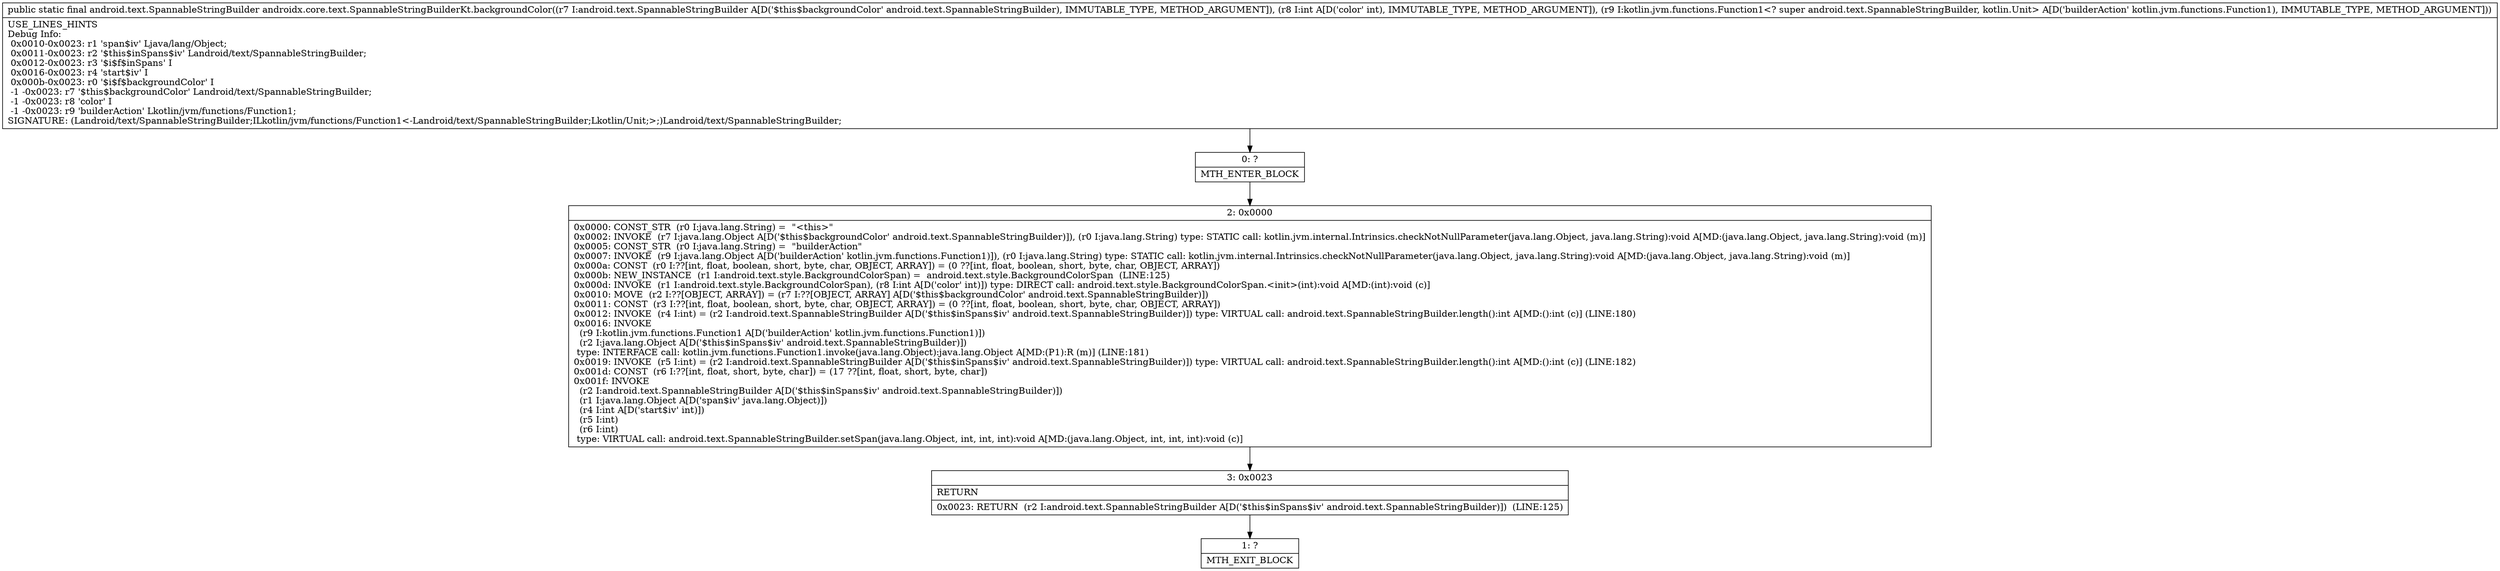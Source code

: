 digraph "CFG forandroidx.core.text.SpannableStringBuilderKt.backgroundColor(Landroid\/text\/SpannableStringBuilder;ILkotlin\/jvm\/functions\/Function1;)Landroid\/text\/SpannableStringBuilder;" {
Node_0 [shape=record,label="{0\:\ ?|MTH_ENTER_BLOCK\l}"];
Node_2 [shape=record,label="{2\:\ 0x0000|0x0000: CONST_STR  (r0 I:java.lang.String) =  \"\<this\>\" \l0x0002: INVOKE  (r7 I:java.lang.Object A[D('$this$backgroundColor' android.text.SpannableStringBuilder)]), (r0 I:java.lang.String) type: STATIC call: kotlin.jvm.internal.Intrinsics.checkNotNullParameter(java.lang.Object, java.lang.String):void A[MD:(java.lang.Object, java.lang.String):void (m)]\l0x0005: CONST_STR  (r0 I:java.lang.String) =  \"builderAction\" \l0x0007: INVOKE  (r9 I:java.lang.Object A[D('builderAction' kotlin.jvm.functions.Function1)]), (r0 I:java.lang.String) type: STATIC call: kotlin.jvm.internal.Intrinsics.checkNotNullParameter(java.lang.Object, java.lang.String):void A[MD:(java.lang.Object, java.lang.String):void (m)]\l0x000a: CONST  (r0 I:??[int, float, boolean, short, byte, char, OBJECT, ARRAY]) = (0 ??[int, float, boolean, short, byte, char, OBJECT, ARRAY]) \l0x000b: NEW_INSTANCE  (r1 I:android.text.style.BackgroundColorSpan) =  android.text.style.BackgroundColorSpan  (LINE:125)\l0x000d: INVOKE  (r1 I:android.text.style.BackgroundColorSpan), (r8 I:int A[D('color' int)]) type: DIRECT call: android.text.style.BackgroundColorSpan.\<init\>(int):void A[MD:(int):void (c)]\l0x0010: MOVE  (r2 I:??[OBJECT, ARRAY]) = (r7 I:??[OBJECT, ARRAY] A[D('$this$backgroundColor' android.text.SpannableStringBuilder)]) \l0x0011: CONST  (r3 I:??[int, float, boolean, short, byte, char, OBJECT, ARRAY]) = (0 ??[int, float, boolean, short, byte, char, OBJECT, ARRAY]) \l0x0012: INVOKE  (r4 I:int) = (r2 I:android.text.SpannableStringBuilder A[D('$this$inSpans$iv' android.text.SpannableStringBuilder)]) type: VIRTUAL call: android.text.SpannableStringBuilder.length():int A[MD:():int (c)] (LINE:180)\l0x0016: INVOKE  \l  (r9 I:kotlin.jvm.functions.Function1 A[D('builderAction' kotlin.jvm.functions.Function1)])\l  (r2 I:java.lang.Object A[D('$this$inSpans$iv' android.text.SpannableStringBuilder)])\l type: INTERFACE call: kotlin.jvm.functions.Function1.invoke(java.lang.Object):java.lang.Object A[MD:(P1):R (m)] (LINE:181)\l0x0019: INVOKE  (r5 I:int) = (r2 I:android.text.SpannableStringBuilder A[D('$this$inSpans$iv' android.text.SpannableStringBuilder)]) type: VIRTUAL call: android.text.SpannableStringBuilder.length():int A[MD:():int (c)] (LINE:182)\l0x001d: CONST  (r6 I:??[int, float, short, byte, char]) = (17 ??[int, float, short, byte, char]) \l0x001f: INVOKE  \l  (r2 I:android.text.SpannableStringBuilder A[D('$this$inSpans$iv' android.text.SpannableStringBuilder)])\l  (r1 I:java.lang.Object A[D('span$iv' java.lang.Object)])\l  (r4 I:int A[D('start$iv' int)])\l  (r5 I:int)\l  (r6 I:int)\l type: VIRTUAL call: android.text.SpannableStringBuilder.setSpan(java.lang.Object, int, int, int):void A[MD:(java.lang.Object, int, int, int):void (c)]\l}"];
Node_3 [shape=record,label="{3\:\ 0x0023|RETURN\l|0x0023: RETURN  (r2 I:android.text.SpannableStringBuilder A[D('$this$inSpans$iv' android.text.SpannableStringBuilder)])  (LINE:125)\l}"];
Node_1 [shape=record,label="{1\:\ ?|MTH_EXIT_BLOCK\l}"];
MethodNode[shape=record,label="{public static final android.text.SpannableStringBuilder androidx.core.text.SpannableStringBuilderKt.backgroundColor((r7 I:android.text.SpannableStringBuilder A[D('$this$backgroundColor' android.text.SpannableStringBuilder), IMMUTABLE_TYPE, METHOD_ARGUMENT]), (r8 I:int A[D('color' int), IMMUTABLE_TYPE, METHOD_ARGUMENT]), (r9 I:kotlin.jvm.functions.Function1\<? super android.text.SpannableStringBuilder, kotlin.Unit\> A[D('builderAction' kotlin.jvm.functions.Function1), IMMUTABLE_TYPE, METHOD_ARGUMENT]))  | USE_LINES_HINTS\lDebug Info:\l  0x0010\-0x0023: r1 'span$iv' Ljava\/lang\/Object;\l  0x0011\-0x0023: r2 '$this$inSpans$iv' Landroid\/text\/SpannableStringBuilder;\l  0x0012\-0x0023: r3 '$i$f$inSpans' I\l  0x0016\-0x0023: r4 'start$iv' I\l  0x000b\-0x0023: r0 '$i$f$backgroundColor' I\l  \-1 \-0x0023: r7 '$this$backgroundColor' Landroid\/text\/SpannableStringBuilder;\l  \-1 \-0x0023: r8 'color' I\l  \-1 \-0x0023: r9 'builderAction' Lkotlin\/jvm\/functions\/Function1;\lSIGNATURE: (Landroid\/text\/SpannableStringBuilder;ILkotlin\/jvm\/functions\/Function1\<\-Landroid\/text\/SpannableStringBuilder;Lkotlin\/Unit;\>;)Landroid\/text\/SpannableStringBuilder;\l}"];
MethodNode -> Node_0;Node_0 -> Node_2;
Node_2 -> Node_3;
Node_3 -> Node_1;
}

